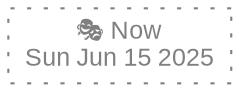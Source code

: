 digraph {
    node [fontname="Arial"; fontsize="12";];
    edge [fontname="Arial"; fontsize="12";];
    bgcolor="transparent";
    comment=" ";
    fontname="Arial";
    fontsize="12";
    rankdir="TD";
    ranksep="0.5";
    1 [class="event td408927559ee23e3"; color="#808080FF"; fontcolor="#808080FF"; id="Z2025-06-15-0"; label=<🎭 Now<BR ALIGN="CENTER"/>Sun Jun 15 2025>; penwidth="1"; shape="box"; style="dotted"; tooltip="";];
}